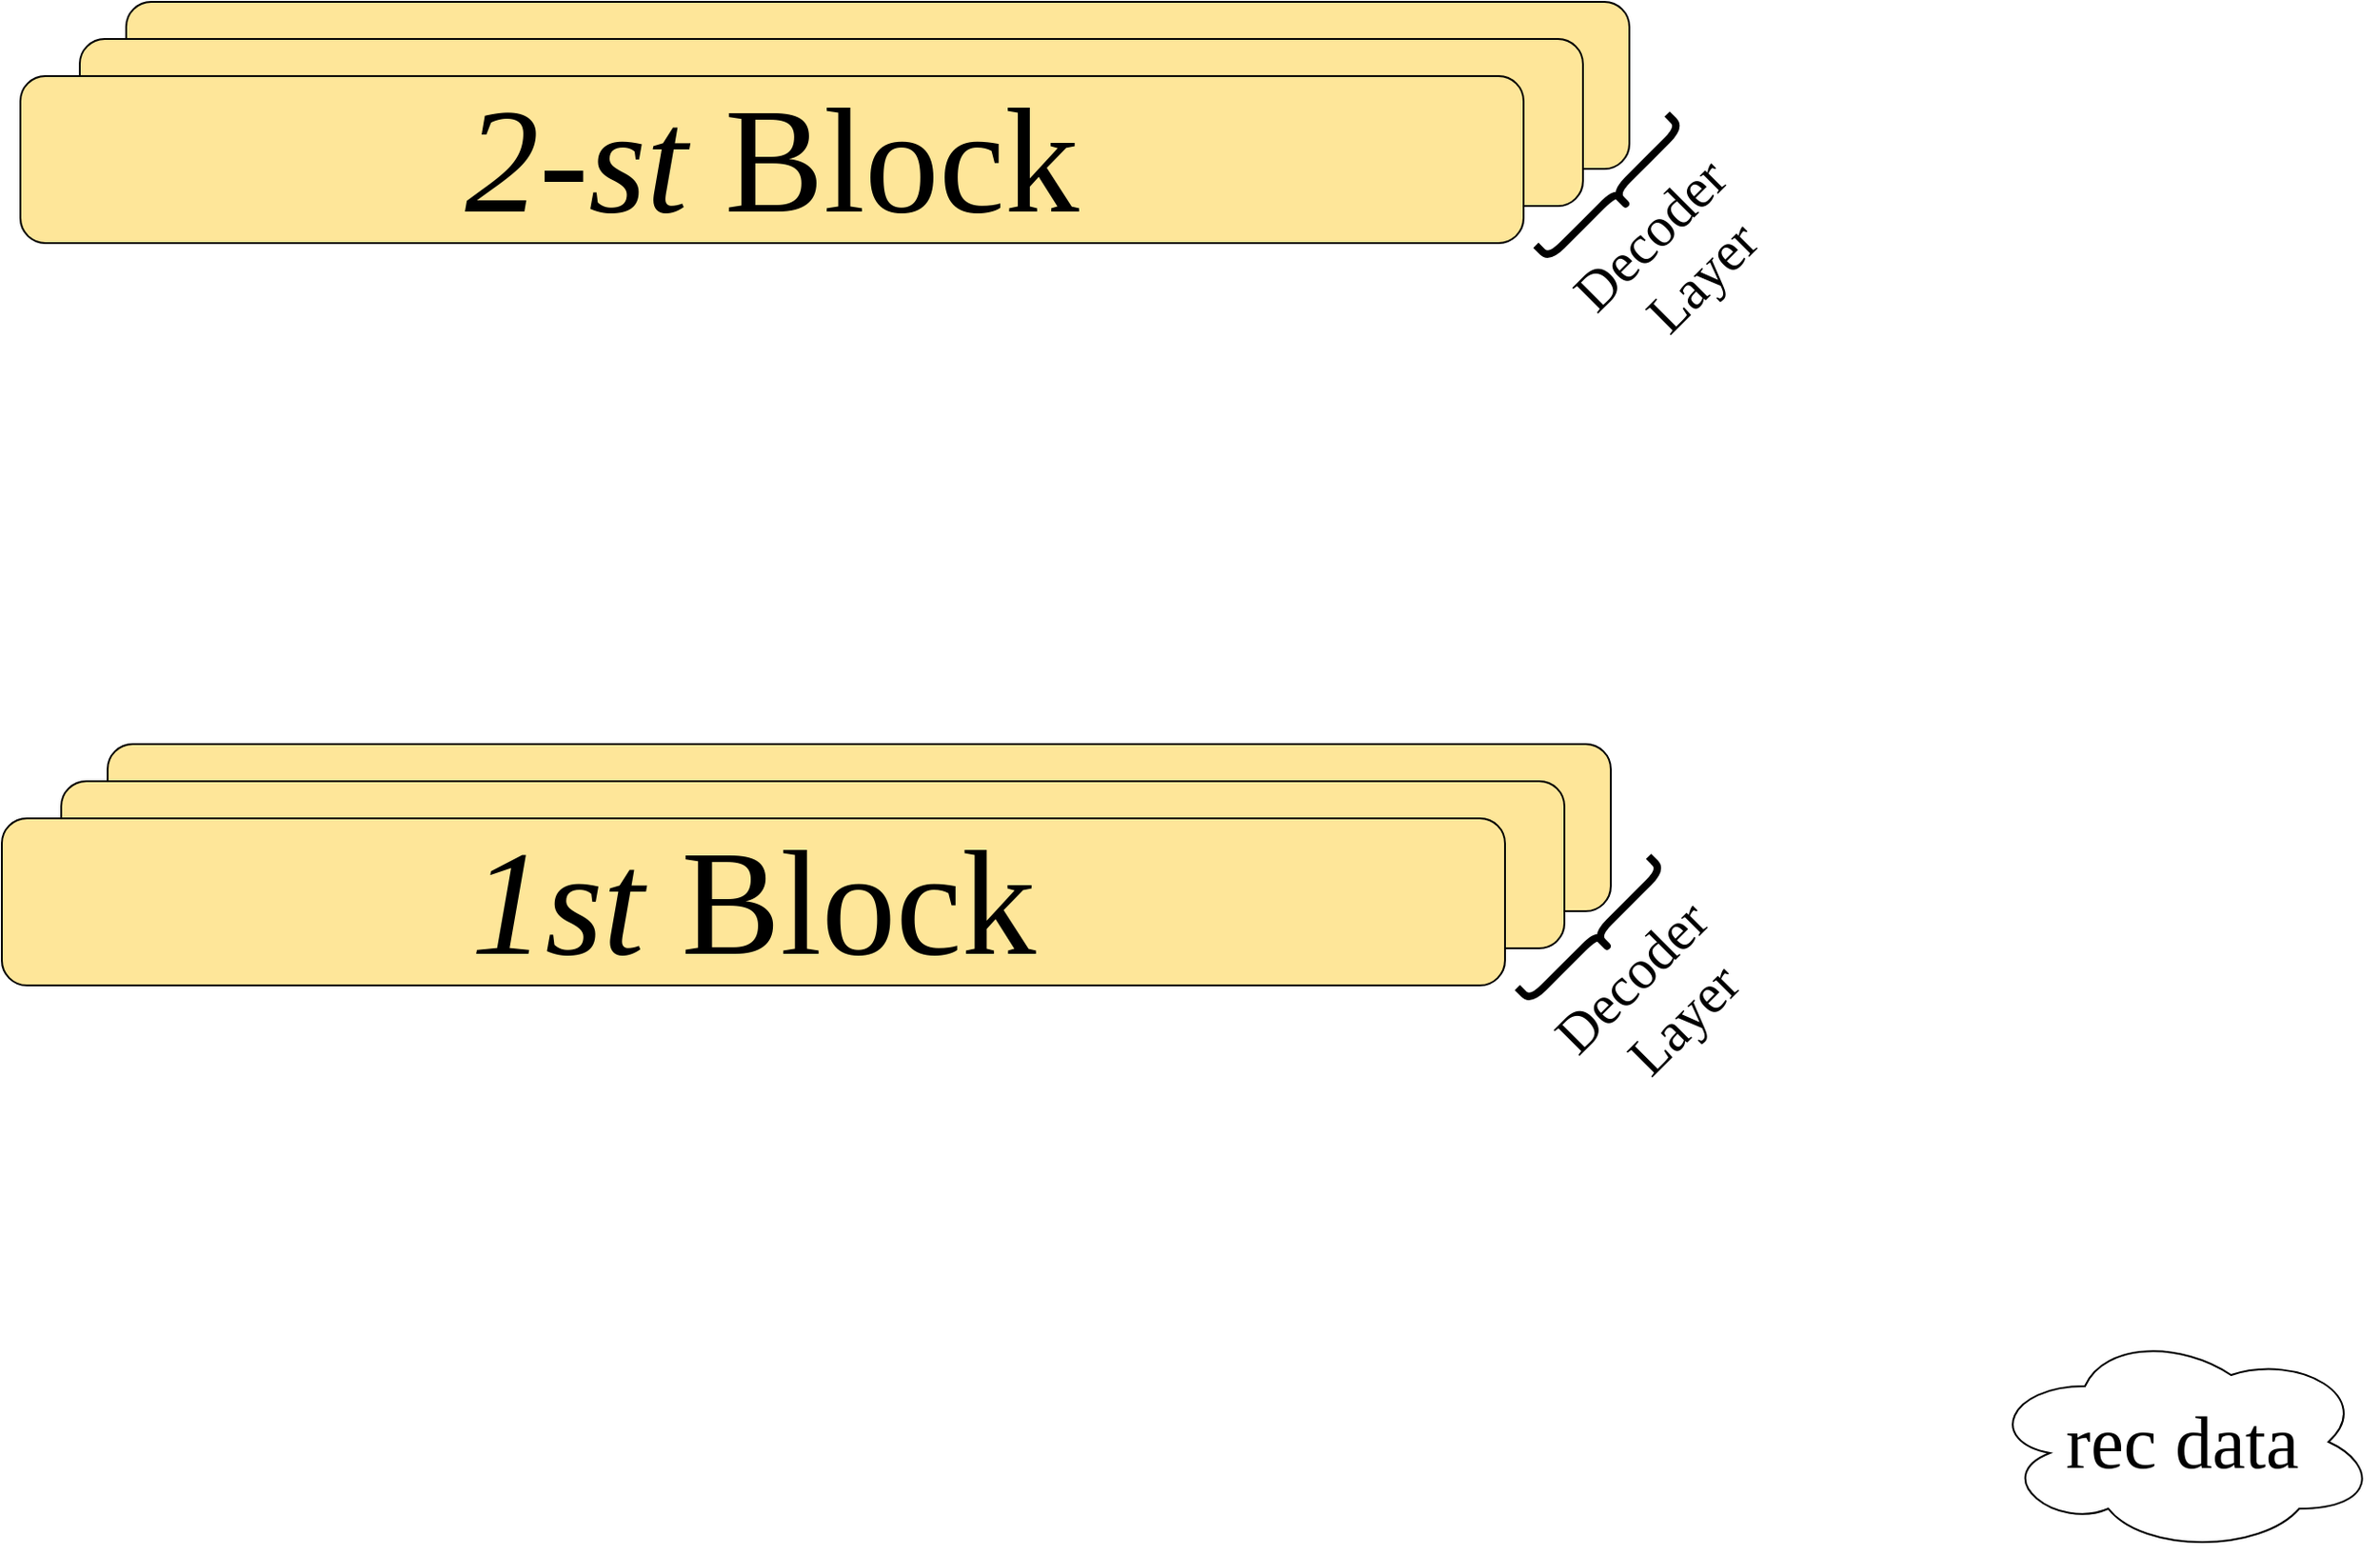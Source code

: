 <mxfile version="28.1.0">
  <diagram name="第 1 页" id="T9pxBE5IBgKllSfxurPP">
    <mxGraphModel dx="2447" dy="1967" grid="1" gridSize="10" guides="1" tooltips="1" connect="1" arrows="1" fold="1" page="1" pageScale="1" pageWidth="827" pageHeight="1169" math="0" shadow="0">
      <root>
        <mxCell id="0" />
        <mxCell id="1" parent="0" />
        <mxCell id="SlmCnSXpyHfHbI5BVayt-6" value="" style="rounded=1;whiteSpace=wrap;html=1;fontFamily=Times New Roman;fontSize=80;fillColor=light-dark(#fee699, #ededed);" vertex="1" parent="1">
          <mxGeometry x="97" y="534" width="810" height="90" as="geometry" />
        </mxCell>
        <mxCell id="SlmCnSXpyHfHbI5BVayt-5" value="" style="rounded=1;whiteSpace=wrap;html=1;fontFamily=Times New Roman;fontSize=80;fillColor=light-dark(#fee699, #ededed);" vertex="1" parent="1">
          <mxGeometry x="72" y="554" width="810" height="90" as="geometry" />
        </mxCell>
        <mxCell id="SlmCnSXpyHfHbI5BVayt-1" value="&lt;i&gt;2-st&lt;/i&gt; Block" style="rounded=1;whiteSpace=wrap;html=1;fontFamily=Times New Roman;fontSize=80;fillColor=light-dark(#fee699, #ededed);" vertex="1" parent="1">
          <mxGeometry x="40" y="574" width="810" height="90" as="geometry" />
        </mxCell>
        <mxCell id="SlmCnSXpyHfHbI5BVayt-7" value="" style="shape=curlyBracket;whiteSpace=wrap;html=1;rounded=1;flipH=1;labelPosition=right;verticalLabelPosition=middle;align=left;verticalAlign=middle;strokeWidth=4;rotation=45;" vertex="1" parent="1">
          <mxGeometry x="889.07" y="586.93" width="20" height="100" as="geometry" />
        </mxCell>
        <mxCell id="SlmCnSXpyHfHbI5BVayt-8" value="Decoder&amp;nbsp;&lt;br&gt;Layer" style="rounded=1;whiteSpace=wrap;html=1;fontSize=30;fontFamily=Times New Roman;fillColor=none;strokeColor=none;rotation=-45;" vertex="1" parent="1">
          <mxGeometry x="853" y="634" width="160" height="70" as="geometry" />
        </mxCell>
        <mxCell id="SlmCnSXpyHfHbI5BVayt-9" value="" style="rounded=1;whiteSpace=wrap;html=1;fontFamily=Times New Roman;fontSize=80;fillColor=light-dark(#fee699, #ededed);" vertex="1" parent="1">
          <mxGeometry x="87" y="934" width="810" height="90" as="geometry" />
        </mxCell>
        <mxCell id="SlmCnSXpyHfHbI5BVayt-10" value="" style="rounded=1;whiteSpace=wrap;html=1;fontFamily=Times New Roman;fontSize=80;fillColor=light-dark(#fee699, #ededed);" vertex="1" parent="1">
          <mxGeometry x="62" y="954" width="810" height="90" as="geometry" />
        </mxCell>
        <mxCell id="SlmCnSXpyHfHbI5BVayt-11" value="&lt;i&gt;1st&lt;/i&gt;&amp;nbsp;Block" style="rounded=1;whiteSpace=wrap;html=1;fontFamily=Times New Roman;fontSize=80;fillColor=light-dark(#fee699, #ededed);" vertex="1" parent="1">
          <mxGeometry x="30" y="974" width="810" height="90" as="geometry" />
        </mxCell>
        <mxCell id="SlmCnSXpyHfHbI5BVayt-12" value="" style="shape=curlyBracket;whiteSpace=wrap;html=1;rounded=1;flipH=1;labelPosition=right;verticalLabelPosition=middle;align=left;verticalAlign=middle;strokeWidth=4;rotation=45;" vertex="1" parent="1">
          <mxGeometry x="879.07" y="986.93" width="20" height="100" as="geometry" />
        </mxCell>
        <mxCell id="SlmCnSXpyHfHbI5BVayt-13" value="Decoder&amp;nbsp;&lt;br&gt;Layer" style="rounded=1;whiteSpace=wrap;html=1;fontSize=30;fontFamily=Times New Roman;fillColor=none;strokeColor=none;rotation=-45;" vertex="1" parent="1">
          <mxGeometry x="843" y="1034" width="160" height="70" as="geometry" />
        </mxCell>
        <mxCell id="SlmCnSXpyHfHbI5BVayt-14" value="rec data" style="ellipse;shape=cloud;whiteSpace=wrap;html=1;fontSize=40;fontFamily=Times New Roman;" vertex="1" parent="1">
          <mxGeometry x="1100" y="1250" width="210" height="120" as="geometry" />
        </mxCell>
      </root>
    </mxGraphModel>
  </diagram>
</mxfile>
